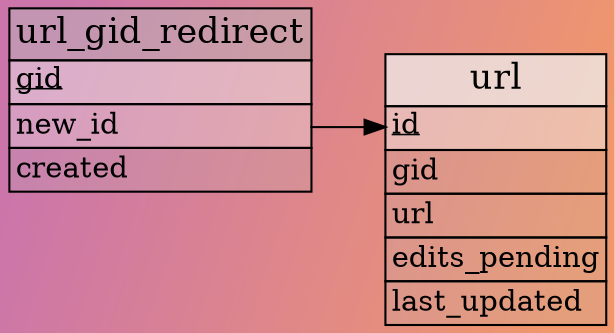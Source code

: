 // Automatically generated, do not edit.
// - Database schema sequence: 28
digraph url_entity_details {
    tooltip = "Tables for the “url” entity type properties"
    graph [
        bgcolor = "#cb75ab:#f0976c"
        concentrate = true
        gradientangle = 330
        pack = true
        rankdir = "LR"
    ];
    node [
        shape = plain
    ];

    // Tables
    "url" [
        label = <
            <table border="0" cellspacing="0" cellborder="1">
                <tr><td bgcolor="#eeeeeebb"><font point-size="17">url</font></td></tr>
                <tr><td bgcolor="#eeeeee77" align="left" port="id"><font point-size="14"><u>id</u></font></td></tr>
                <tr><td bgcolor="#bbbbbb33" align="left" port="gid"><font point-size="14">gid</font></td></tr>
                <tr><td bgcolor="#bbbbbb33" align="left" port="url"><font point-size="14">url</font></td></tr>
                <tr><td bgcolor="#bbbbbb33" align="left" port="edits_pending"><font point-size="14">edits_pending</font></td></tr>
                <tr><td bgcolor="#bbbbbb33" align="left" port="last_updated"><font point-size="14">last_updated</font></td></tr>
            </table>
        >
    ];
    "url_gid_redirect" [
        label = <
            <table border="0" cellspacing="0" cellborder="1">
                <tr><td bgcolor="#bbbbbb77"><font point-size="17">url_gid_redirect</font></td></tr>
                <tr><td bgcolor="#eeeeee77" align="left" port="gid"><font point-size="14"><u>gid</u></font></td></tr>
                <tr><td bgcolor="#eeeeee55" align="left" port="new_id"><font point-size="14">new_id</font></td></tr>
                <tr><td bgcolor="#bbbbbb33" align="left" port="created"><font point-size="14">created</font></td></tr>
            </table>
        >
    ];

    // References
    "url_gid_redirect":"new_id" -> "url":"id"
}
